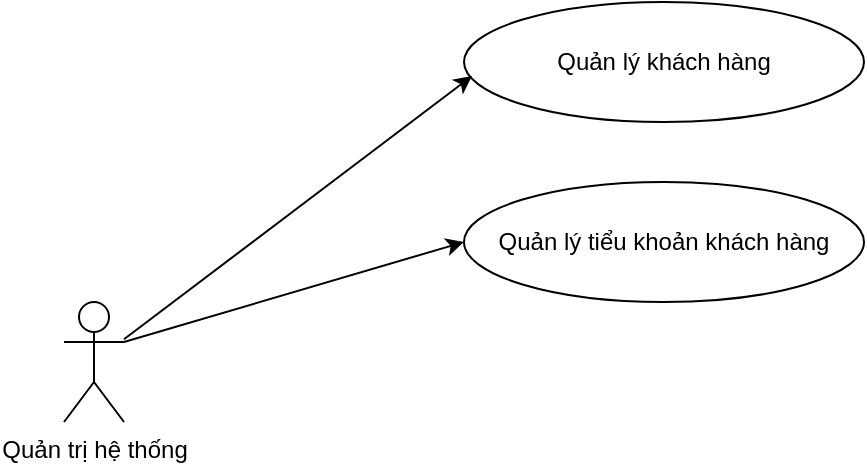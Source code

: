 <mxfile version="24.7.12" pages="3">
  <diagram name="1. Tổng quát hệ thống" id="fP9auzW45xx2CLDPIy9b">
    <mxGraphModel dx="880" dy="468" grid="1" gridSize="10" guides="1" tooltips="1" connect="1" arrows="1" fold="1" page="1" pageScale="1" pageWidth="1169" pageHeight="1654" math="0" shadow="0">
      <root>
        <mxCell id="0" />
        <mxCell id="1" parent="0" />
        <mxCell id="fgK608QwI47DZ2nsJaoJ-1" value="Quản trị hệ thống" style="shape=umlActor;verticalLabelPosition=bottom;verticalAlign=top;html=1;outlineConnect=0;" parent="1" vertex="1">
          <mxGeometry x="200" y="360" width="30" height="60" as="geometry" />
        </mxCell>
        <UserObject label="Quản lý khách hàng" link="data:page/id,gpl6Tiht97kuhlmDtdSY" id="fgK608QwI47DZ2nsJaoJ-2">
          <mxCell style="ellipse;whiteSpace=wrap;html=1;" parent="1" vertex="1">
            <mxGeometry x="400" y="210" width="200" height="60" as="geometry" />
          </mxCell>
        </UserObject>
        <mxCell id="fgK608QwI47DZ2nsJaoJ-4" value="" style="endArrow=classic;html=1;rounded=0;entryX=0.02;entryY=0.617;entryDx=0;entryDy=0;entryPerimeter=0;" parent="1" source="fgK608QwI47DZ2nsJaoJ-1" target="fgK608QwI47DZ2nsJaoJ-2" edge="1">
          <mxGeometry width="50" height="50" relative="1" as="geometry">
            <mxPoint x="430" y="270" as="sourcePoint" />
            <mxPoint x="410" y="250" as="targetPoint" />
          </mxGeometry>
        </mxCell>
        <UserObject label="Quản lý tiểu khoản khách hàng" link="data:page/id,oVpzrbjeAcy0XghZdw31" id="ZWnulRqbh6xObAuHFKju-1">
          <mxCell style="ellipse;whiteSpace=wrap;html=1;" vertex="1" parent="1">
            <mxGeometry x="400" y="300" width="200" height="60" as="geometry" />
          </mxCell>
        </UserObject>
        <mxCell id="ZWnulRqbh6xObAuHFKju-2" value="" style="endArrow=classic;html=1;rounded=0;entryX=0;entryY=0.5;entryDx=0;entryDy=0;" edge="1" parent="1" target="ZWnulRqbh6xObAuHFKju-1">
          <mxGeometry width="50" height="50" relative="1" as="geometry">
            <mxPoint x="230" y="380" as="sourcePoint" />
            <mxPoint x="414" y="257" as="targetPoint" />
          </mxGeometry>
        </mxCell>
      </root>
    </mxGraphModel>
  </diagram>
  <diagram id="gpl6Tiht97kuhlmDtdSY" name="2. Quản lý khách hàng">
    <mxGraphModel dx="880" dy="468" grid="1" gridSize="10" guides="1" tooltips="1" connect="1" arrows="1" fold="1" page="1" pageScale="1" pageWidth="1169" pageHeight="1654" math="0" shadow="0">
      <root>
        <mxCell id="0" />
        <mxCell id="1" parent="0" />
        <mxCell id="P1gsj1bj7C8Zf4YwCjOg-1" value="Quản trị hệ thống" style="shape=umlActor;verticalLabelPosition=bottom;verticalAlign=top;html=1;outlineConnect=0;" parent="1" vertex="1">
          <mxGeometry x="200" y="360" width="30" height="60" as="geometry" />
        </mxCell>
        <mxCell id="P1gsj1bj7C8Zf4YwCjOg-2" value="Thêm khách hàng" style="ellipse;whiteSpace=wrap;html=1;" parent="1" vertex="1">
          <mxGeometry x="400" y="220" width="200" height="60" as="geometry" />
        </mxCell>
        <mxCell id="P1gsj1bj7C8Zf4YwCjOg-3" value="" style="endArrow=classic;html=1;rounded=0;entryX=0.02;entryY=0.617;entryDx=0;entryDy=0;entryPerimeter=0;" parent="1" source="P1gsj1bj7C8Zf4YwCjOg-1" target="P1gsj1bj7C8Zf4YwCjOg-2" edge="1">
          <mxGeometry width="50" height="50" relative="1" as="geometry">
            <mxPoint x="430" y="270" as="sourcePoint" />
            <mxPoint x="410" y="250" as="targetPoint" />
          </mxGeometry>
        </mxCell>
        <mxCell id="7n7GZMlqxCRdB0CJF0M--1" value="Duyệt khách hàng" style="ellipse;whiteSpace=wrap;html=1;" parent="1" vertex="1">
          <mxGeometry x="400" y="320" width="200" height="60" as="geometry" />
        </mxCell>
        <mxCell id="7n7GZMlqxCRdB0CJF0M--2" value="" style="endArrow=classic;html=1;rounded=0;entryX=0;entryY=0.5;entryDx=0;entryDy=0;exitX=1;exitY=0.333;exitDx=0;exitDy=0;exitPerimeter=0;" parent="1" source="P1gsj1bj7C8Zf4YwCjOg-1" target="7n7GZMlqxCRdB0CJF0M--1" edge="1">
          <mxGeometry width="50" height="50" relative="1" as="geometry">
            <mxPoint x="240" y="389" as="sourcePoint" />
            <mxPoint x="414" y="267" as="targetPoint" />
          </mxGeometry>
        </mxCell>
        <mxCell id="7Lt9vMQctv9FQ0-iZGZw-1" value="Sửa khách hàng" style="ellipse;whiteSpace=wrap;html=1;" vertex="1" parent="1">
          <mxGeometry x="400" y="410" width="200" height="60" as="geometry" />
        </mxCell>
        <mxCell id="7Lt9vMQctv9FQ0-iZGZw-2" value="Xoá khách hàng" style="ellipse;whiteSpace=wrap;html=1;" vertex="1" parent="1">
          <mxGeometry x="400" y="500" width="200" height="60" as="geometry" />
        </mxCell>
        <mxCell id="7Lt9vMQctv9FQ0-iZGZw-3" value="" style="endArrow=classic;html=1;rounded=0;entryX=0;entryY=0.5;entryDx=0;entryDy=0;exitX=1;exitY=0.333;exitDx=0;exitDy=0;exitPerimeter=0;" edge="1" parent="1" source="P1gsj1bj7C8Zf4YwCjOg-1" target="7Lt9vMQctv9FQ0-iZGZw-1">
          <mxGeometry width="50" height="50" relative="1" as="geometry">
            <mxPoint x="240" y="390" as="sourcePoint" />
            <mxPoint x="410" y="360" as="targetPoint" />
          </mxGeometry>
        </mxCell>
        <mxCell id="7Lt9vMQctv9FQ0-iZGZw-5" value="" style="endArrow=classic;html=1;rounded=0;entryX=0;entryY=0.5;entryDx=0;entryDy=0;exitX=1;exitY=0.333;exitDx=0;exitDy=0;exitPerimeter=0;" edge="1" parent="1" source="P1gsj1bj7C8Zf4YwCjOg-1" target="7Lt9vMQctv9FQ0-iZGZw-2">
          <mxGeometry width="50" height="50" relative="1" as="geometry">
            <mxPoint x="240" y="390" as="sourcePoint" />
            <mxPoint x="410" y="450" as="targetPoint" />
          </mxGeometry>
        </mxCell>
        <object label="Thêm tiểu khoản:&lt;br&gt;+ Tài khoản thường&lt;div&gt;+ Tài khoản nguồn ngân hàng&lt;/div&gt;" placeholders="1" tooltip="" id="7Lt9vMQctv9FQ0-iZGZw-6">
          <mxCell style="rounded=0;whiteSpace=wrap;html=1;align=left;spacingLeft=10;spacingRight=10;" vertex="1" parent="1">
            <mxGeometry x="770" y="220" width="190" height="60" as="geometry" />
          </mxCell>
        </object>
        <mxCell id="7Lt9vMQctv9FQ0-iZGZw-7" value="" style="endArrow=classic;html=1;rounded=0;entryX=0;entryY=0.5;entryDx=0;entryDy=0;exitX=1;exitY=0.5;exitDx=0;exitDy=0;" edge="1" parent="1" source="P1gsj1bj7C8Zf4YwCjOg-2" target="7Lt9vMQctv9FQ0-iZGZw-6">
          <mxGeometry width="50" height="50" relative="1" as="geometry">
            <mxPoint x="430" y="370" as="sourcePoint" />
            <mxPoint x="480" y="320" as="targetPoint" />
          </mxGeometry>
        </mxCell>
        <mxCell id="jeLSp_HcczmI_C4tDzxw-3" value="&lt;div&gt;Gửi yêu cầu thay đổi&lt;/div&gt;&lt;div&gt;thông tin lên VSD&lt;/div&gt;" style="ellipse;whiteSpace=wrap;html=1;" vertex="1" parent="1">
          <mxGeometry x="750" y="310" width="200" height="60" as="geometry" />
        </mxCell>
        <mxCell id="jeLSp_HcczmI_C4tDzxw-4" value="Thay đổi loại hình khách hàng" style="ellipse;whiteSpace=wrap;html=1;" vertex="1" parent="1">
          <mxGeometry x="750" y="390" width="200" height="60" as="geometry" />
        </mxCell>
        <mxCell id="jeLSp_HcczmI_C4tDzxw-5" value="" style="endArrow=classic;html=1;rounded=0;entryX=0;entryY=0.5;entryDx=0;entryDy=0;" edge="1" parent="1" target="jeLSp_HcczmI_C4tDzxw-3">
          <mxGeometry width="50" height="50" relative="1" as="geometry">
            <mxPoint x="590" y="426" as="sourcePoint" />
            <mxPoint x="410" y="360" as="targetPoint" />
          </mxGeometry>
        </mxCell>
        <mxCell id="jeLSp_HcczmI_C4tDzxw-6" value="" style="endArrow=classic;html=1;rounded=0;entryX=0;entryY=0.5;entryDx=0;entryDy=0;" edge="1" parent="1" target="jeLSp_HcczmI_C4tDzxw-4">
          <mxGeometry width="50" height="50" relative="1" as="geometry">
            <mxPoint x="590" y="430" as="sourcePoint" />
            <mxPoint x="760" y="350" as="targetPoint" />
          </mxGeometry>
        </mxCell>
        <mxCell id="jeLSp_HcczmI_C4tDzxw-7" value="Mở tài khoản Online" style="ellipse;whiteSpace=wrap;html=1;" vertex="1" parent="1">
          <mxGeometry x="400" y="580" width="200" height="60" as="geometry" />
        </mxCell>
        <mxCell id="jeLSp_HcczmI_C4tDzxw-8" value="" style="endArrow=classic;html=1;rounded=0;entryX=0;entryY=0.5;entryDx=0;entryDy=0;exitX=1;exitY=0.333;exitDx=0;exitDy=0;exitPerimeter=0;" edge="1" parent="1" source="P1gsj1bj7C8Zf4YwCjOg-1" target="jeLSp_HcczmI_C4tDzxw-7">
          <mxGeometry width="50" height="50" relative="1" as="geometry">
            <mxPoint x="240" y="390" as="sourcePoint" />
            <mxPoint x="410" y="540" as="targetPoint" />
          </mxGeometry>
        </mxCell>
        <mxCell id="SQwIPoZPeIAzydbHNTJ5-1" value="Đăng ký dịch vụ SMS" style="ellipse;whiteSpace=wrap;html=1;" vertex="1" parent="1">
          <mxGeometry x="400" y="660" width="200" height="60" as="geometry" />
        </mxCell>
        <mxCell id="SQwIPoZPeIAzydbHNTJ5-2" value="" style="endArrow=classic;html=1;rounded=0;entryX=0;entryY=0.5;entryDx=0;entryDy=0;exitX=1;exitY=0.333;exitDx=0;exitDy=0;exitPerimeter=0;" edge="1" parent="1" source="P1gsj1bj7C8Zf4YwCjOg-1" target="SQwIPoZPeIAzydbHNTJ5-1">
          <mxGeometry width="50" height="50" relative="1" as="geometry">
            <mxPoint x="240" y="390" as="sourcePoint" />
            <mxPoint x="410" y="620" as="targetPoint" />
          </mxGeometry>
        </mxCell>
      </root>
    </mxGraphModel>
  </diagram>
  <diagram name="3. Quản lý tiểu khoản khách hàng" id="oVpzrbjeAcy0XghZdw31">
    <mxGraphModel dx="880" dy="468" grid="1" gridSize="10" guides="1" tooltips="1" connect="1" arrows="1" fold="1" page="1" pageScale="1" pageWidth="1169" pageHeight="1654" math="0" shadow="0">
      <root>
        <mxCell id="IKHyvb6RQt6u1UNRySTr-0" />
        <mxCell id="IKHyvb6RQt6u1UNRySTr-1" parent="IKHyvb6RQt6u1UNRySTr-0" />
        <mxCell id="IKHyvb6RQt6u1UNRySTr-2" value="Quản trị hệ thống" style="shape=umlActor;verticalLabelPosition=bottom;verticalAlign=top;html=1;outlineConnect=0;" vertex="1" parent="IKHyvb6RQt6u1UNRySTr-1">
          <mxGeometry x="200" y="360" width="30" height="60" as="geometry" />
        </mxCell>
        <mxCell id="IKHyvb6RQt6u1UNRySTr-3" value="Thay đổi phương thức &lt;br&gt;tính phí môi giới" style="ellipse;whiteSpace=wrap;html=1;horizontal=1;spacingTop=0;" vertex="1" parent="IKHyvb6RQt6u1UNRySTr-1">
          <mxGeometry x="400" y="220" width="200" height="60" as="geometry" />
        </mxCell>
        <mxCell id="IKHyvb6RQt6u1UNRySTr-4" value="" style="endArrow=classic;html=1;rounded=0;entryX=0.02;entryY=0.617;entryDx=0;entryDy=0;entryPerimeter=0;" edge="1" parent="IKHyvb6RQt6u1UNRySTr-1" source="IKHyvb6RQt6u1UNRySTr-2" target="IKHyvb6RQt6u1UNRySTr-3">
          <mxGeometry width="50" height="50" relative="1" as="geometry">
            <mxPoint x="430" y="270" as="sourcePoint" />
            <mxPoint x="410" y="250" as="targetPoint" />
          </mxGeometry>
        </mxCell>
        <mxCell id="IKHyvb6RQt6u1UNRySTr-5" value="Kích hoạt lại tiểu khoản" style="ellipse;whiteSpace=wrap;html=1;" vertex="1" parent="IKHyvb6RQt6u1UNRySTr-1">
          <mxGeometry x="400" y="320" width="200" height="60" as="geometry" />
        </mxCell>
        <mxCell id="IKHyvb6RQt6u1UNRySTr-6" value="" style="endArrow=classic;html=1;rounded=0;entryX=0;entryY=0.5;entryDx=0;entryDy=0;exitX=1;exitY=0.333;exitDx=0;exitDy=0;exitPerimeter=0;" edge="1" parent="IKHyvb6RQt6u1UNRySTr-1" source="IKHyvb6RQt6u1UNRySTr-2" target="IKHyvb6RQt6u1UNRySTr-5">
          <mxGeometry width="50" height="50" relative="1" as="geometry">
            <mxPoint x="240" y="389" as="sourcePoint" />
            <mxPoint x="414" y="267" as="targetPoint" />
          </mxGeometry>
        </mxCell>
        <mxCell id="IKHyvb6RQt6u1UNRySTr-7" value="Đồng bộ số dư tiểu khoản" style="ellipse;whiteSpace=wrap;html=1;" vertex="1" parent="IKHyvb6RQt6u1UNRySTr-1">
          <mxGeometry x="400" y="410" width="200" height="60" as="geometry" />
        </mxCell>
        <mxCell id="IKHyvb6RQt6u1UNRySTr-8" value="Điểu chỉnh nhóm &lt;br&gt;CareBy tiểu khoản" style="ellipse;whiteSpace=wrap;html=1;" vertex="1" parent="IKHyvb6RQt6u1UNRySTr-1">
          <mxGeometry x="400" y="500" width="200" height="60" as="geometry" />
        </mxCell>
        <mxCell id="IKHyvb6RQt6u1UNRySTr-9" value="" style="endArrow=classic;html=1;rounded=0;entryX=0;entryY=0.5;entryDx=0;entryDy=0;exitX=1;exitY=0.333;exitDx=0;exitDy=0;exitPerimeter=0;" edge="1" parent="IKHyvb6RQt6u1UNRySTr-1" source="IKHyvb6RQt6u1UNRySTr-2" target="IKHyvb6RQt6u1UNRySTr-7">
          <mxGeometry width="50" height="50" relative="1" as="geometry">
            <mxPoint x="240" y="390" as="sourcePoint" />
            <mxPoint x="410" y="360" as="targetPoint" />
          </mxGeometry>
        </mxCell>
        <mxCell id="IKHyvb6RQt6u1UNRySTr-10" value="" style="endArrow=classic;html=1;rounded=0;entryX=0;entryY=0.5;entryDx=0;entryDy=0;exitX=1;exitY=0.333;exitDx=0;exitDy=0;exitPerimeter=0;" edge="1" parent="IKHyvb6RQt6u1UNRySTr-1" source="IKHyvb6RQt6u1UNRySTr-2" target="IKHyvb6RQt6u1UNRySTr-8">
          <mxGeometry width="50" height="50" relative="1" as="geometry">
            <mxPoint x="240" y="390" as="sourcePoint" />
            <mxPoint x="410" y="450" as="targetPoint" />
          </mxGeometry>
        </mxCell>
        <object label="Phương thức tính phí môi giới:&lt;br&gt;+ Theo số LK (mặc định)&lt;div&gt;+ Theo tiểu khoản&lt;/div&gt;" placeholders="1" tooltip="" id="IKHyvb6RQt6u1UNRySTr-11">
          <mxCell style="rounded=0;whiteSpace=wrap;html=1;align=left;spacingLeft=10;spacingRight=10;" vertex="1" parent="IKHyvb6RQt6u1UNRySTr-1">
            <mxGeometry x="770" y="220" width="190" height="60" as="geometry" />
          </mxCell>
        </object>
        <mxCell id="IKHyvb6RQt6u1UNRySTr-12" value="" style="endArrow=classic;html=1;rounded=0;entryX=0;entryY=0.5;entryDx=0;entryDy=0;exitX=1;exitY=0.5;exitDx=0;exitDy=0;" edge="1" parent="IKHyvb6RQt6u1UNRySTr-1" source="IKHyvb6RQt6u1UNRySTr-3" target="IKHyvb6RQt6u1UNRySTr-11">
          <mxGeometry width="50" height="50" relative="1" as="geometry">
            <mxPoint x="430" y="370" as="sourcePoint" />
            <mxPoint x="480" y="320" as="targetPoint" />
          </mxGeometry>
        </mxCell>
        <mxCell id="IU1wGnmq_nSDnHIwImea-0" value="" style="whiteSpace=wrap;html=1;aspect=fixed;" vertex="1" parent="IKHyvb6RQt6u1UNRySTr-1">
          <mxGeometry x="360" y="620" width="460" height="460" as="geometry" />
        </mxCell>
        <mxCell id="IU1wGnmq_nSDnHIwImea-1" value="Thay đổi trạng thái sang thừa kế" style="ellipse;whiteSpace=wrap;html=1;" vertex="1" parent="IKHyvb6RQt6u1UNRySTr-1">
          <mxGeometry x="400" y="640" width="200" height="60" as="geometry" />
        </mxCell>
        <mxCell id="IU1wGnmq_nSDnHIwImea-2" value="Đánh giá phân hàng khách hàng" style="ellipse;whiteSpace=wrap;html=1;" vertex="1" parent="IKHyvb6RQt6u1UNRySTr-1">
          <mxGeometry x="400" y="720" width="200" height="60" as="geometry" />
        </mxCell>
        <mxCell id="IU1wGnmq_nSDnHIwImea-3" value="" style="endArrow=classic;html=1;rounded=0;entryX=-0.004;entryY=0.207;entryDx=0;entryDy=0;exitX=1;exitY=0.333;exitDx=0;exitDy=0;exitPerimeter=0;entryPerimeter=0;" edge="1" parent="IKHyvb6RQt6u1UNRySTr-1" source="IKHyvb6RQt6u1UNRySTr-2" target="IU1wGnmq_nSDnHIwImea-0">
          <mxGeometry width="50" height="50" relative="1" as="geometry">
            <mxPoint x="240" y="390" as="sourcePoint" />
            <mxPoint x="410" y="540" as="targetPoint" />
          </mxGeometry>
        </mxCell>
        <mxCell id="NqC3uhrjVG45Em1C39yO-0" value="Phong toả tiểu khoản" style="ellipse;whiteSpace=wrap;html=1;" vertex="1" parent="IKHyvb6RQt6u1UNRySTr-1">
          <mxGeometry x="400" y="797" width="200" height="60" as="geometry" />
        </mxCell>
      </root>
    </mxGraphModel>
  </diagram>
</mxfile>
